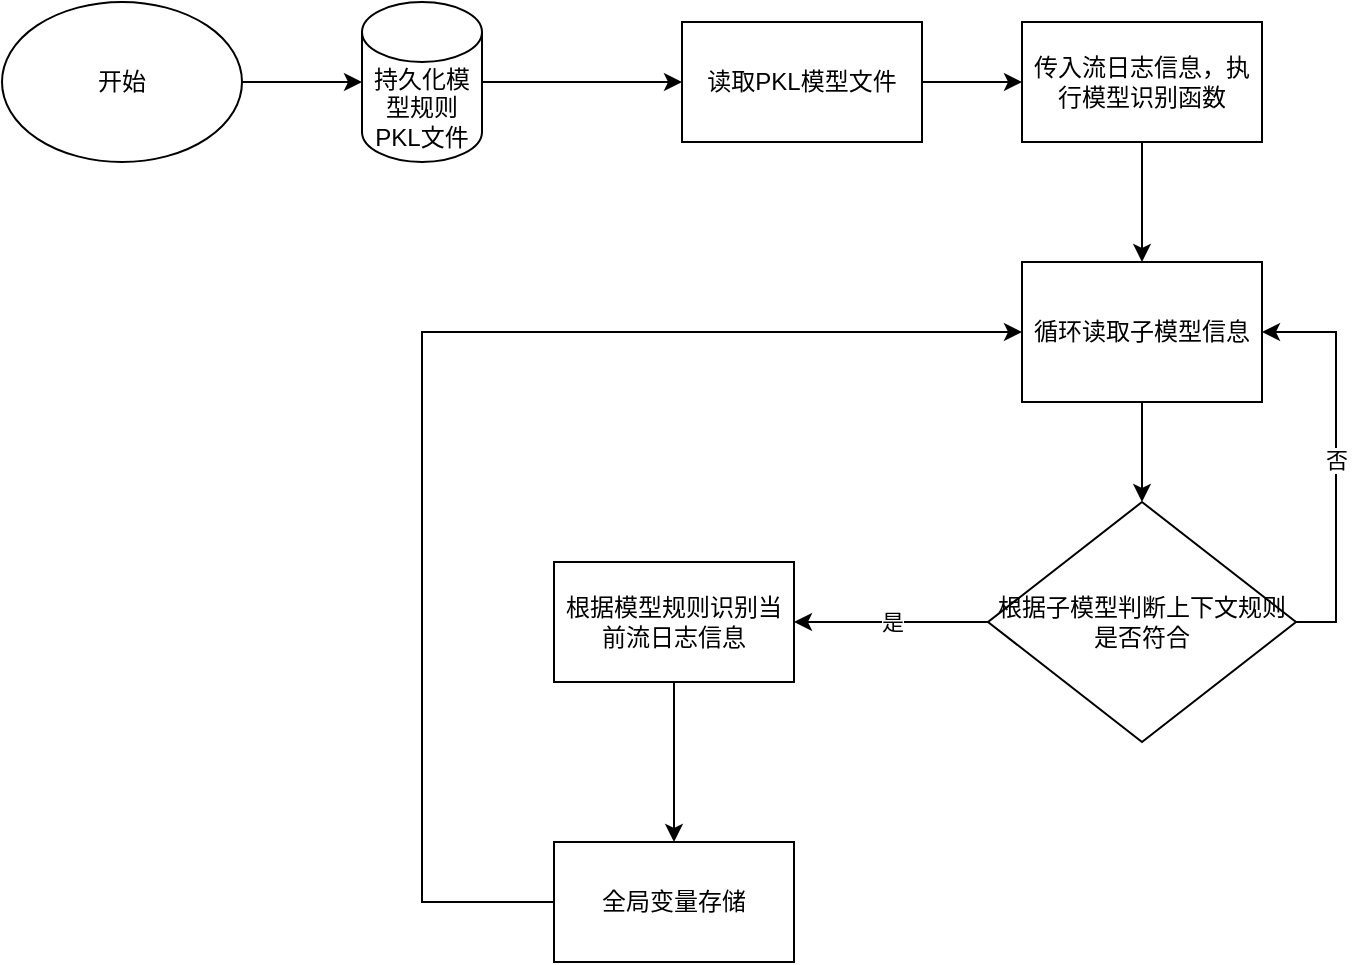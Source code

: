 <mxfile version="24.6.4" type="device">
  <diagram name="第 1 页" id="vec3bR0r-u0DjWlboLGP">
    <mxGraphModel dx="2261" dy="738" grid="1" gridSize="10" guides="1" tooltips="1" connect="1" arrows="1" fold="1" page="1" pageScale="1" pageWidth="827" pageHeight="1169" math="0" shadow="0">
      <root>
        <mxCell id="0" />
        <mxCell id="1" parent="0" />
        <mxCell id="x5Shr0YdNZGXkqfEMWZu-1" value="开始" style="ellipse;whiteSpace=wrap;html=1;" vertex="1" parent="1">
          <mxGeometry x="-260" y="240" width="120" height="80" as="geometry" />
        </mxCell>
        <mxCell id="x5Shr0YdNZGXkqfEMWZu-5" value="" style="edgeStyle=orthogonalEdgeStyle;rounded=0;orthogonalLoop=1;jettySize=auto;html=1;entryX=0;entryY=0.5;entryDx=0;entryDy=0;" edge="1" parent="1" source="x5Shr0YdNZGXkqfEMWZu-2" target="x5Shr0YdNZGXkqfEMWZu-4">
          <mxGeometry relative="1" as="geometry" />
        </mxCell>
        <mxCell id="x5Shr0YdNZGXkqfEMWZu-2" value="持久化模型规则PKL文件" style="shape=cylinder3;whiteSpace=wrap;html=1;boundedLbl=1;backgroundOutline=1;size=15;" vertex="1" parent="1">
          <mxGeometry x="-80" y="240" width="60" height="80" as="geometry" />
        </mxCell>
        <mxCell id="x5Shr0YdNZGXkqfEMWZu-7" value="" style="edgeStyle=orthogonalEdgeStyle;rounded=0;orthogonalLoop=1;jettySize=auto;html=1;" edge="1" parent="1" source="x5Shr0YdNZGXkqfEMWZu-4" target="x5Shr0YdNZGXkqfEMWZu-6">
          <mxGeometry relative="1" as="geometry" />
        </mxCell>
        <mxCell id="x5Shr0YdNZGXkqfEMWZu-4" value="读取PKL模型文件" style="whiteSpace=wrap;html=1;" vertex="1" parent="1">
          <mxGeometry x="80" y="250" width="120" height="60" as="geometry" />
        </mxCell>
        <mxCell id="x5Shr0YdNZGXkqfEMWZu-9" value="" style="edgeStyle=orthogonalEdgeStyle;rounded=0;orthogonalLoop=1;jettySize=auto;html=1;" edge="1" parent="1" source="x5Shr0YdNZGXkqfEMWZu-6">
          <mxGeometry relative="1" as="geometry">
            <mxPoint x="310" y="370" as="targetPoint" />
          </mxGeometry>
        </mxCell>
        <mxCell id="x5Shr0YdNZGXkqfEMWZu-6" value="传入流日志信息，执行模型识别函数" style="whiteSpace=wrap;html=1;" vertex="1" parent="1">
          <mxGeometry x="250" y="250" width="120" height="60" as="geometry" />
        </mxCell>
        <mxCell id="x5Shr0YdNZGXkqfEMWZu-13" style="edgeStyle=orthogonalEdgeStyle;rounded=0;orthogonalLoop=1;jettySize=auto;html=1;exitX=1;exitY=0.5;exitDx=0;exitDy=0;entryX=0;entryY=0.5;entryDx=0;entryDy=0;entryPerimeter=0;" edge="1" parent="1" source="x5Shr0YdNZGXkqfEMWZu-1" target="x5Shr0YdNZGXkqfEMWZu-2">
          <mxGeometry relative="1" as="geometry" />
        </mxCell>
        <mxCell id="x5Shr0YdNZGXkqfEMWZu-20" value="是" style="edgeStyle=orthogonalEdgeStyle;rounded=0;orthogonalLoop=1;jettySize=auto;html=1;" edge="1" parent="1" source="x5Shr0YdNZGXkqfEMWZu-14" target="x5Shr0YdNZGXkqfEMWZu-19">
          <mxGeometry relative="1" as="geometry" />
        </mxCell>
        <mxCell id="x5Shr0YdNZGXkqfEMWZu-23" value="否" style="edgeStyle=orthogonalEdgeStyle;rounded=0;orthogonalLoop=1;jettySize=auto;html=1;exitX=1;exitY=0.5;exitDx=0;exitDy=0;entryX=1;entryY=0.5;entryDx=0;entryDy=0;" edge="1" parent="1" source="x5Shr0YdNZGXkqfEMWZu-14" target="x5Shr0YdNZGXkqfEMWZu-17">
          <mxGeometry relative="1" as="geometry" />
        </mxCell>
        <mxCell id="x5Shr0YdNZGXkqfEMWZu-14" value="根据子模型判断上下文规则是否符合" style="rhombus;whiteSpace=wrap;html=1;" vertex="1" parent="1">
          <mxGeometry x="233" y="490" width="154" height="120" as="geometry" />
        </mxCell>
        <mxCell id="x5Shr0YdNZGXkqfEMWZu-18" style="edgeStyle=orthogonalEdgeStyle;rounded=0;orthogonalLoop=1;jettySize=auto;html=1;" edge="1" parent="1" source="x5Shr0YdNZGXkqfEMWZu-17" target="x5Shr0YdNZGXkqfEMWZu-14">
          <mxGeometry relative="1" as="geometry" />
        </mxCell>
        <mxCell id="x5Shr0YdNZGXkqfEMWZu-17" value="循环读取子模型信息" style="rounded=0;whiteSpace=wrap;html=1;" vertex="1" parent="1">
          <mxGeometry x="250" y="370" width="120" height="70" as="geometry" />
        </mxCell>
        <mxCell id="x5Shr0YdNZGXkqfEMWZu-25" value="" style="edgeStyle=orthogonalEdgeStyle;rounded=0;orthogonalLoop=1;jettySize=auto;html=1;" edge="1" parent="1" source="x5Shr0YdNZGXkqfEMWZu-19" target="x5Shr0YdNZGXkqfEMWZu-24">
          <mxGeometry relative="1" as="geometry" />
        </mxCell>
        <mxCell id="x5Shr0YdNZGXkqfEMWZu-19" value="根据模型规则识别当前流日志信息" style="whiteSpace=wrap;html=1;" vertex="1" parent="1">
          <mxGeometry x="16" y="520" width="120" height="60" as="geometry" />
        </mxCell>
        <mxCell id="x5Shr0YdNZGXkqfEMWZu-26" style="edgeStyle=orthogonalEdgeStyle;rounded=0;orthogonalLoop=1;jettySize=auto;html=1;entryX=0;entryY=0.5;entryDx=0;entryDy=0;" edge="1" parent="1" source="x5Shr0YdNZGXkqfEMWZu-24" target="x5Shr0YdNZGXkqfEMWZu-17">
          <mxGeometry relative="1" as="geometry">
            <Array as="points">
              <mxPoint x="-50" y="690" />
              <mxPoint x="-50" y="405" />
            </Array>
          </mxGeometry>
        </mxCell>
        <mxCell id="x5Shr0YdNZGXkqfEMWZu-24" value="全局变量存储" style="whiteSpace=wrap;html=1;" vertex="1" parent="1">
          <mxGeometry x="16" y="660" width="120" height="60" as="geometry" />
        </mxCell>
      </root>
    </mxGraphModel>
  </diagram>
</mxfile>
